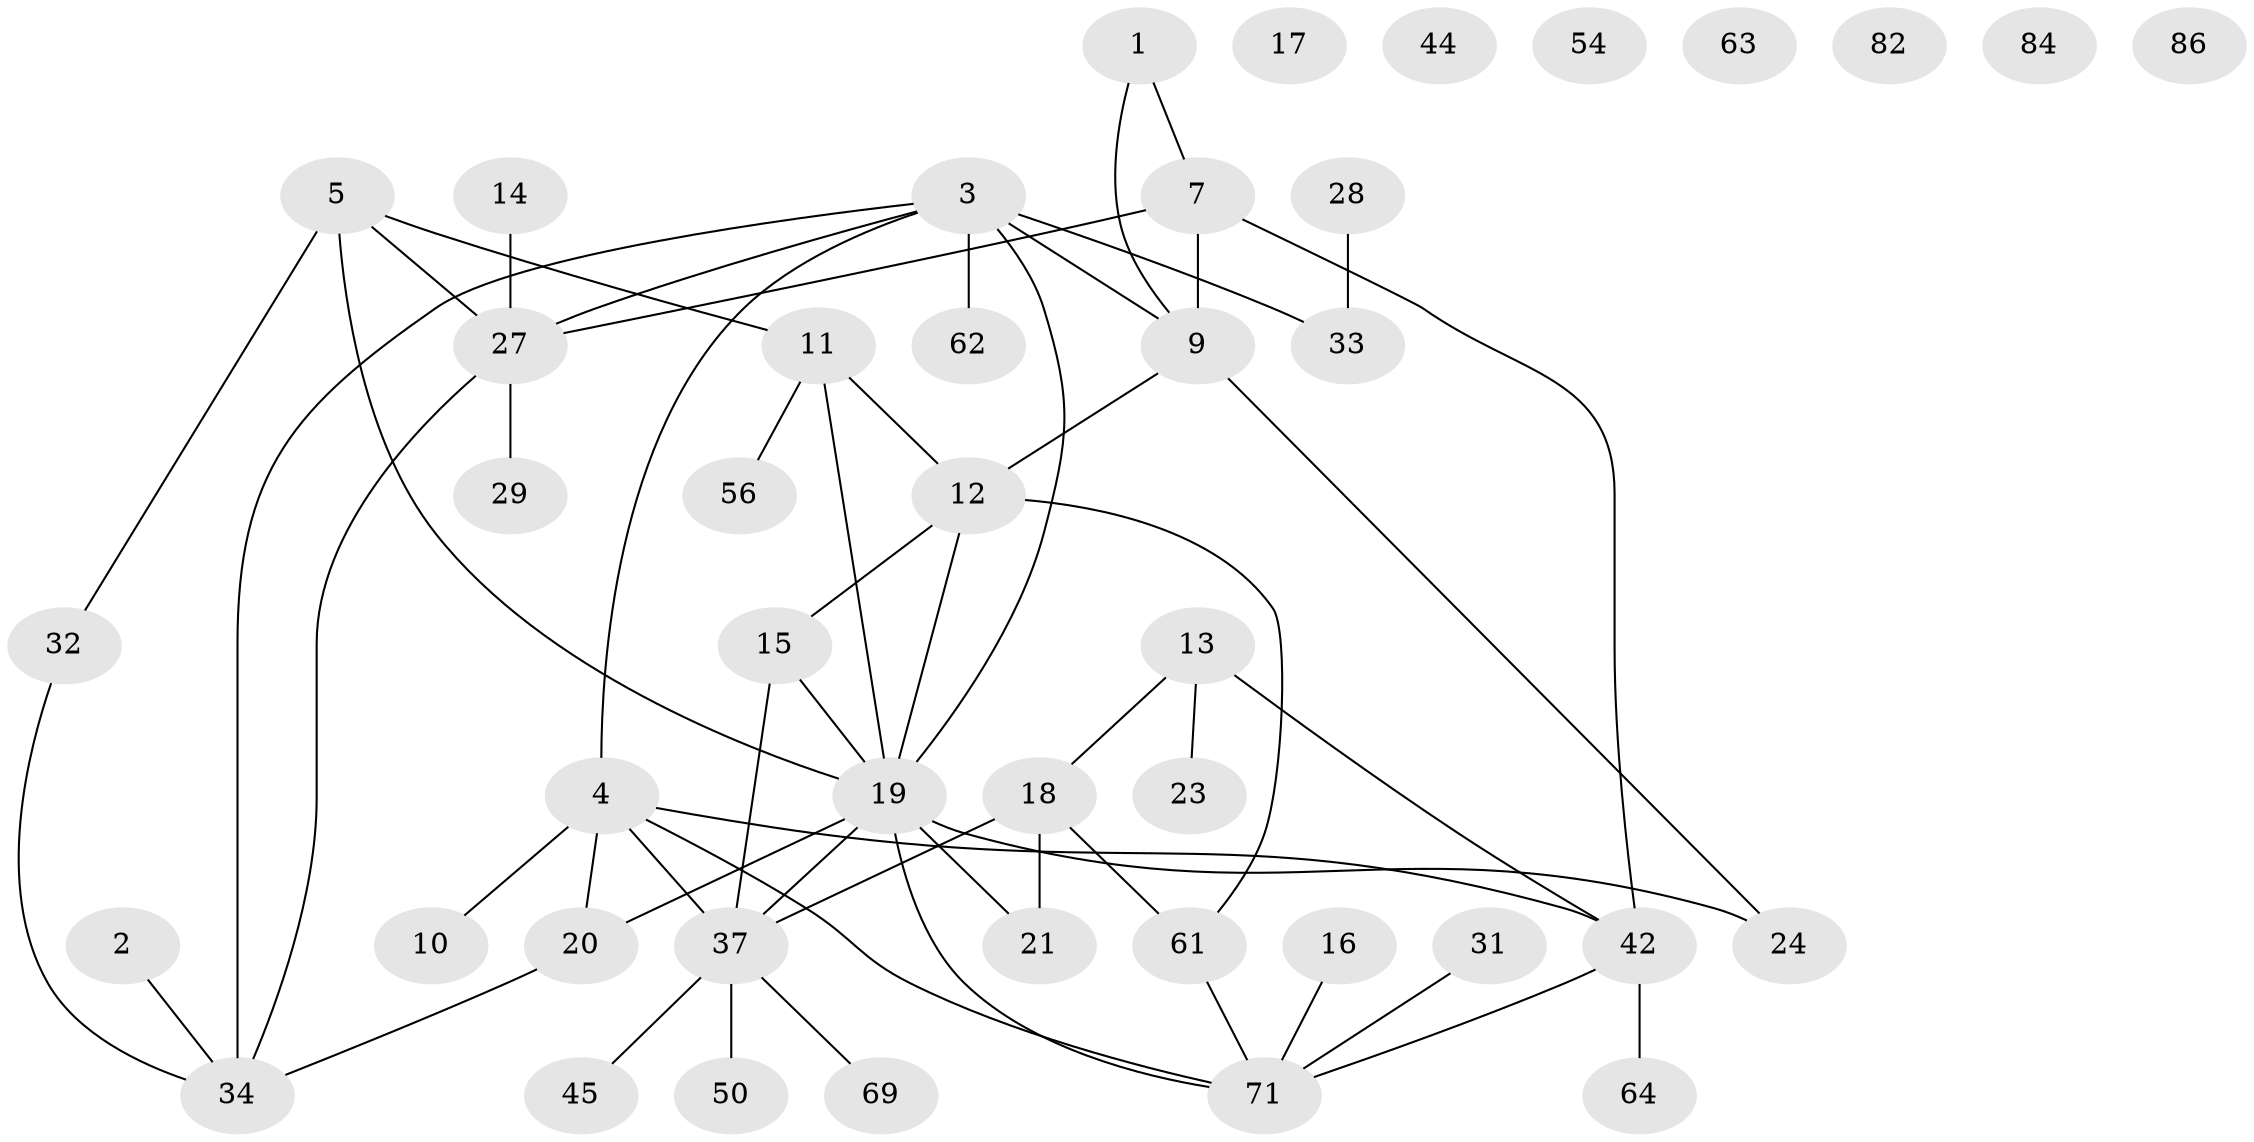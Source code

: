 // original degree distribution, {2: 0.22727272727272727, 1: 0.26136363636363635, 4: 0.14772727272727273, 3: 0.19318181818181818, 0: 0.07954545454545454, 7: 0.011363636363636364, 6: 0.045454545454545456, 5: 0.03409090909090909}
// Generated by graph-tools (version 1.1) at 2025/12/03/09/25 04:12:53]
// undirected, 44 vertices, 57 edges
graph export_dot {
graph [start="1"]
  node [color=gray90,style=filled];
  1;
  2;
  3 [super="+51+6+30"];
  4 [super="+52+46"];
  5 [super="+8+25"];
  7 [super="+55"];
  9 [super="+41"];
  10;
  11 [super="+36+38"];
  12 [super="+76+70"];
  13 [super="+80"];
  14;
  15 [super="+60"];
  16;
  17;
  18 [super="+26"];
  19 [super="+22"];
  20 [super="+75"];
  21 [super="+77"];
  23 [super="+65"];
  24;
  27 [super="+49+88+58"];
  28;
  29;
  31 [super="+81"];
  32 [super="+67"];
  33 [super="+39"];
  34 [super="+40+43"];
  37 [super="+79+47"];
  42 [super="+53+48"];
  44;
  45 [super="+59"];
  50;
  54;
  56;
  61 [super="+83"];
  62;
  63;
  64;
  69;
  71;
  82;
  84;
  86;
  1 -- 9;
  1 -- 7;
  2 -- 34;
  3 -- 19 [weight=2];
  3 -- 33;
  3 -- 4;
  3 -- 9;
  3 -- 62;
  3 -- 34;
  3 -- 27;
  4 -- 42;
  4 -- 71;
  4 -- 10;
  4 -- 20;
  4 -- 37;
  5 -- 11;
  5 -- 32;
  5 -- 27;
  5 -- 19;
  7 -- 9;
  7 -- 27;
  7 -- 42;
  9 -- 24;
  9 -- 12;
  11 -- 56;
  11 -- 12 [weight=2];
  11 -- 19;
  12 -- 15 [weight=2];
  12 -- 19;
  12 -- 61;
  13 -- 18;
  13 -- 23;
  13 -- 42;
  14 -- 27;
  15 -- 19;
  15 -- 37;
  16 -- 71;
  18 -- 37 [weight=2];
  18 -- 61;
  18 -- 21;
  19 -- 71;
  19 -- 21;
  19 -- 24;
  19 -- 20;
  19 -- 37;
  20 -- 34;
  27 -- 34;
  27 -- 29;
  28 -- 33;
  31 -- 71;
  32 -- 34;
  37 -- 69;
  37 -- 50;
  37 -- 45;
  42 -- 71;
  42 -- 64;
  61 -- 71;
}
